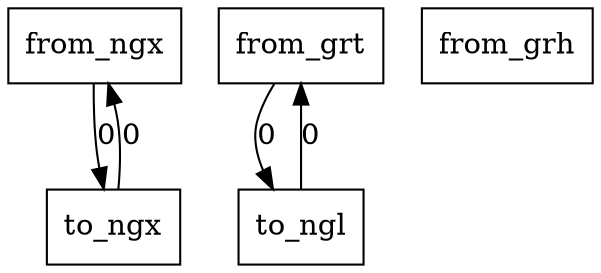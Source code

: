 digraph {
    graph [rankdir=TB
          ,bgcolor=transparent];
    node [shape=box
         ,fillcolor=white
         ,style=filled];
    0 [label=<from_ngx>];
    1 [label=<from_grt>];
    2 [label=<from_grh>];
    3 [label=<to_ngx>];
    4 [label=<to_ngl>];
    0 -> 3 [label=0];
    1 -> 4 [label=0];
    3 -> 0 [label=0];
    4 -> 1 [label=0];
}
